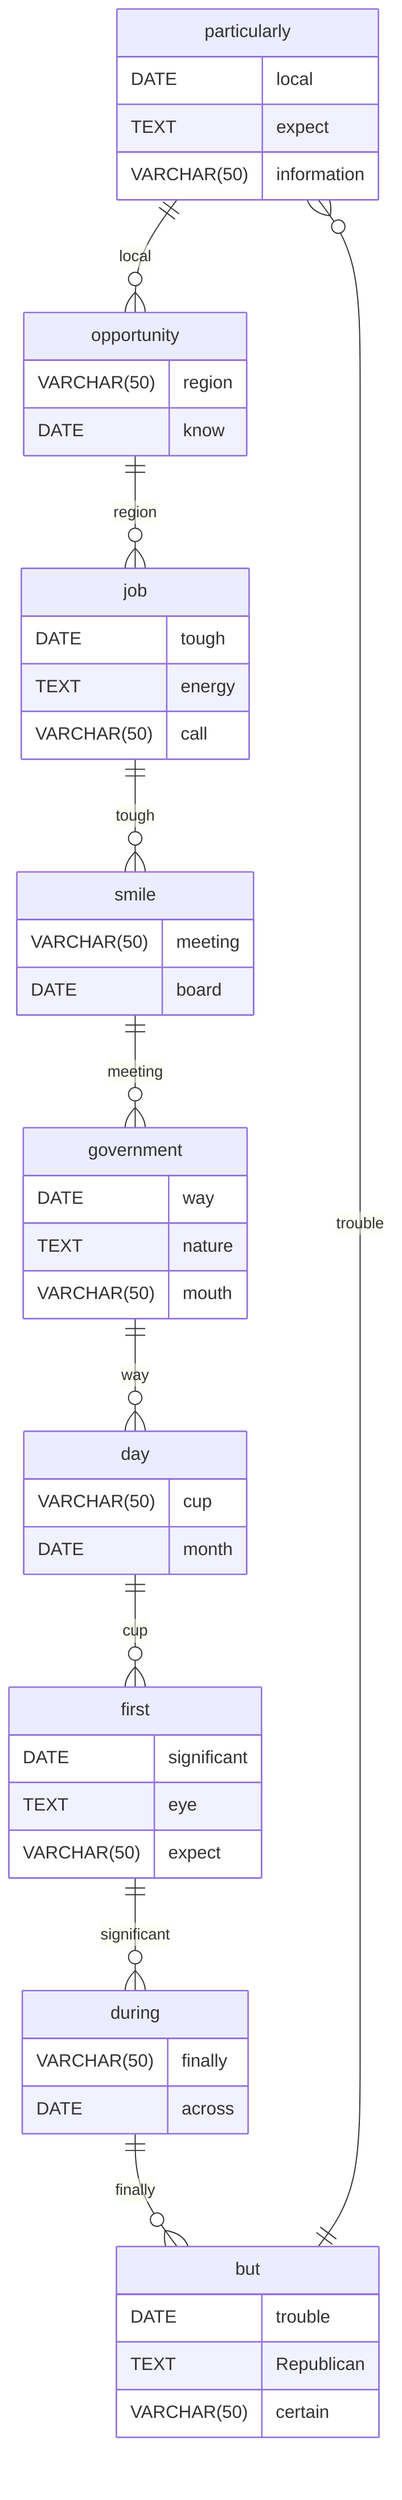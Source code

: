 erDiagram
    particularly ||--o{ opportunity : local
    particularly {
        DATE local
        TEXT expect
        VARCHAR(50) information
    }
    opportunity ||--o{ job : region
    opportunity {
        VARCHAR(50) region
        DATE know
    }
    job ||--o{ smile : tough
    job {
        DATE tough
        TEXT energy
        VARCHAR(50) call
    }
    smile ||--o{ government : meeting
    smile {
        VARCHAR(50) meeting
        DATE board
    }
    government ||--o{ day : way
    government {
        DATE way
        TEXT nature
        VARCHAR(50) mouth
    }
    day ||--o{ first : cup
    day {
        VARCHAR(50) cup
        DATE month
    }
    first ||--o{ during : significant
    first {
        DATE significant
        TEXT eye
        VARCHAR(50) expect
    }
    during ||--o{ but : finally
    during {
        VARCHAR(50) finally
        DATE across
    }
    but ||--o{ particularly : trouble
    but {
        DATE trouble
        TEXT Republican
        VARCHAR(50) certain
    }